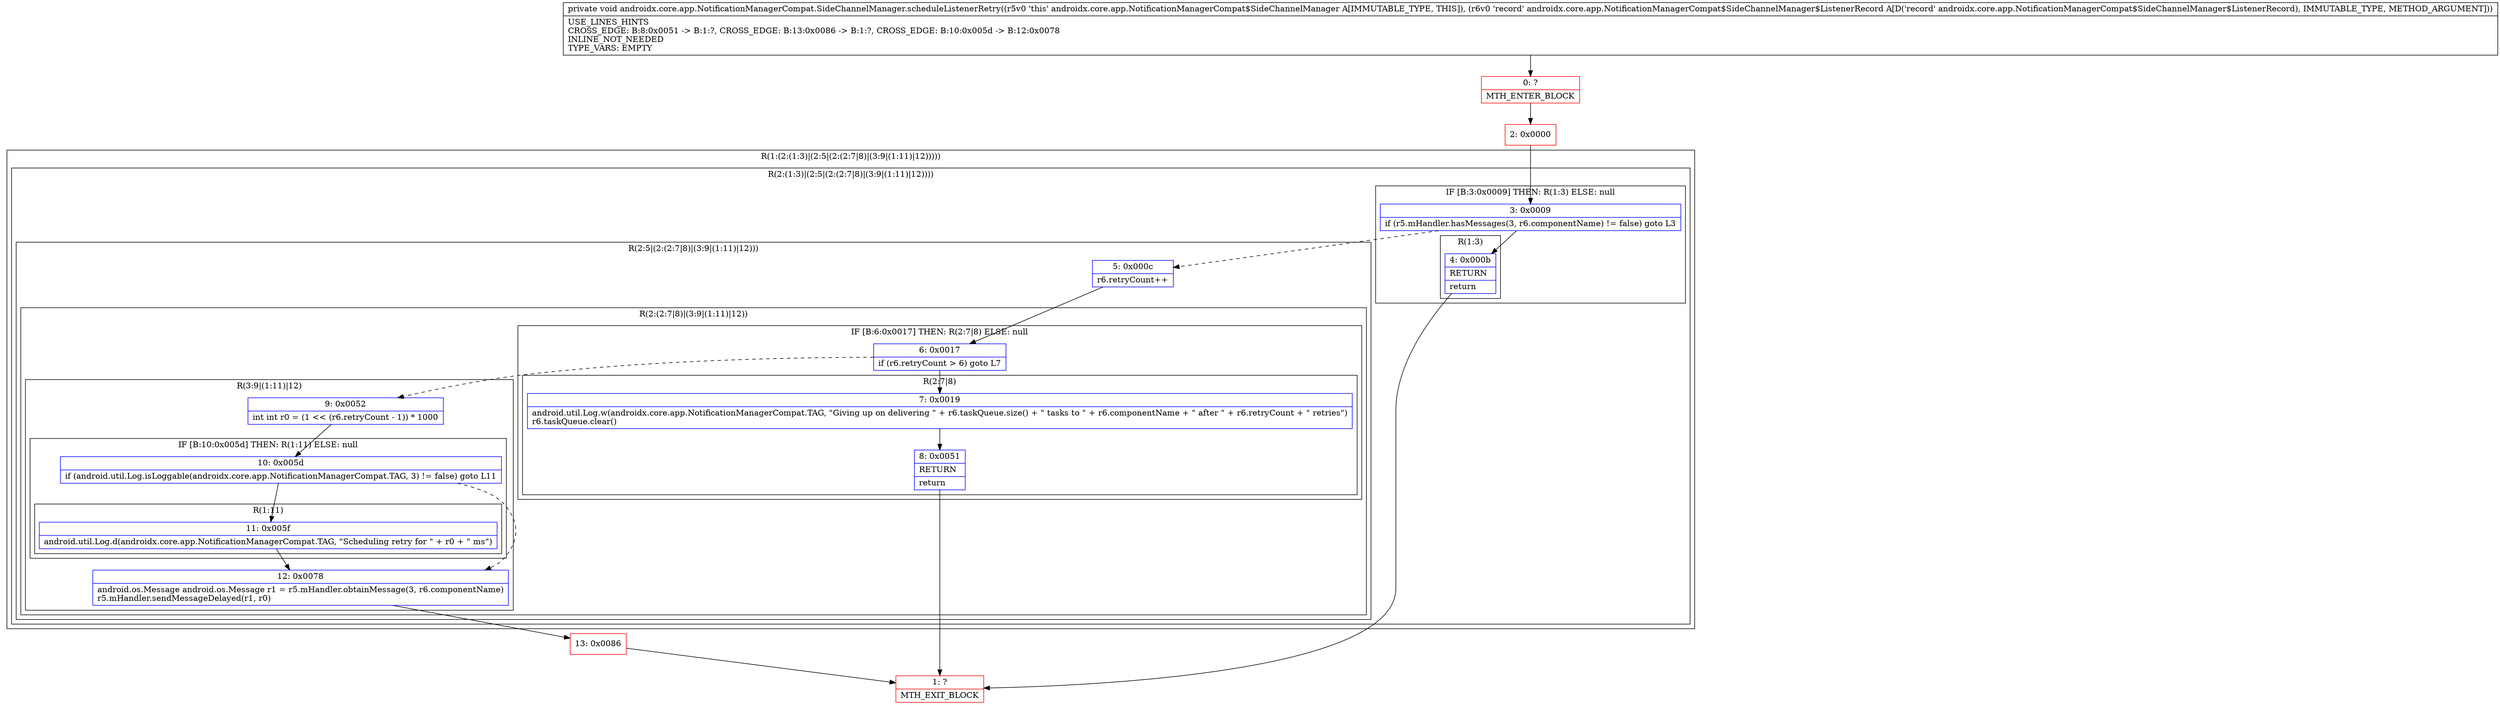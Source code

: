 digraph "CFG forandroidx.core.app.NotificationManagerCompat.SideChannelManager.scheduleListenerRetry(Landroidx\/core\/app\/NotificationManagerCompat$SideChannelManager$ListenerRecord;)V" {
subgraph cluster_Region_82281733 {
label = "R(1:(2:(1:3)|(2:5|(2:(2:7|8)|(3:9|(1:11)|12)))))";
node [shape=record,color=blue];
subgraph cluster_Region_2053671774 {
label = "R(2:(1:3)|(2:5|(2:(2:7|8)|(3:9|(1:11)|12))))";
node [shape=record,color=blue];
subgraph cluster_IfRegion_517578832 {
label = "IF [B:3:0x0009] THEN: R(1:3) ELSE: null";
node [shape=record,color=blue];
Node_3 [shape=record,label="{3\:\ 0x0009|if (r5.mHandler.hasMessages(3, r6.componentName) != false) goto L3\l}"];
subgraph cluster_Region_311671806 {
label = "R(1:3)";
node [shape=record,color=blue];
Node_4 [shape=record,label="{4\:\ 0x000b|RETURN\l|return\l}"];
}
}
subgraph cluster_Region_719641348 {
label = "R(2:5|(2:(2:7|8)|(3:9|(1:11)|12)))";
node [shape=record,color=blue];
Node_5 [shape=record,label="{5\:\ 0x000c|r6.retryCount++\l}"];
subgraph cluster_Region_350783357 {
label = "R(2:(2:7|8)|(3:9|(1:11)|12))";
node [shape=record,color=blue];
subgraph cluster_IfRegion_1197502096 {
label = "IF [B:6:0x0017] THEN: R(2:7|8) ELSE: null";
node [shape=record,color=blue];
Node_6 [shape=record,label="{6\:\ 0x0017|if (r6.retryCount \> 6) goto L7\l}"];
subgraph cluster_Region_1218671049 {
label = "R(2:7|8)";
node [shape=record,color=blue];
Node_7 [shape=record,label="{7\:\ 0x0019|android.util.Log.w(androidx.core.app.NotificationManagerCompat.TAG, \"Giving up on delivering \" + r6.taskQueue.size() + \" tasks to \" + r6.componentName + \" after \" + r6.retryCount + \" retries\")\lr6.taskQueue.clear()\l}"];
Node_8 [shape=record,label="{8\:\ 0x0051|RETURN\l|return\l}"];
}
}
subgraph cluster_Region_1368286548 {
label = "R(3:9|(1:11)|12)";
node [shape=record,color=blue];
Node_9 [shape=record,label="{9\:\ 0x0052|int int r0 = (1 \<\< (r6.retryCount \- 1)) * 1000\l}"];
subgraph cluster_IfRegion_1142144802 {
label = "IF [B:10:0x005d] THEN: R(1:11) ELSE: null";
node [shape=record,color=blue];
Node_10 [shape=record,label="{10\:\ 0x005d|if (android.util.Log.isLoggable(androidx.core.app.NotificationManagerCompat.TAG, 3) != false) goto L11\l}"];
subgraph cluster_Region_1686421391 {
label = "R(1:11)";
node [shape=record,color=blue];
Node_11 [shape=record,label="{11\:\ 0x005f|android.util.Log.d(androidx.core.app.NotificationManagerCompat.TAG, \"Scheduling retry for \" + r0 + \" ms\")\l}"];
}
}
Node_12 [shape=record,label="{12\:\ 0x0078|android.os.Message android.os.Message r1 = r5.mHandler.obtainMessage(3, r6.componentName)\lr5.mHandler.sendMessageDelayed(r1, r0)\l}"];
}
}
}
}
}
Node_0 [shape=record,color=red,label="{0\:\ ?|MTH_ENTER_BLOCK\l}"];
Node_2 [shape=record,color=red,label="{2\:\ 0x0000}"];
Node_1 [shape=record,color=red,label="{1\:\ ?|MTH_EXIT_BLOCK\l}"];
Node_13 [shape=record,color=red,label="{13\:\ 0x0086}"];
MethodNode[shape=record,label="{private void androidx.core.app.NotificationManagerCompat.SideChannelManager.scheduleListenerRetry((r5v0 'this' androidx.core.app.NotificationManagerCompat$SideChannelManager A[IMMUTABLE_TYPE, THIS]), (r6v0 'record' androidx.core.app.NotificationManagerCompat$SideChannelManager$ListenerRecord A[D('record' androidx.core.app.NotificationManagerCompat$SideChannelManager$ListenerRecord), IMMUTABLE_TYPE, METHOD_ARGUMENT]))  | USE_LINES_HINTS\lCROSS_EDGE: B:8:0x0051 \-\> B:1:?, CROSS_EDGE: B:13:0x0086 \-\> B:1:?, CROSS_EDGE: B:10:0x005d \-\> B:12:0x0078\lINLINE_NOT_NEEDED\lTYPE_VARS: EMPTY\l}"];
MethodNode -> Node_0;Node_3 -> Node_4;
Node_3 -> Node_5[style=dashed];
Node_4 -> Node_1;
Node_5 -> Node_6;
Node_6 -> Node_7;
Node_6 -> Node_9[style=dashed];
Node_7 -> Node_8;
Node_8 -> Node_1;
Node_9 -> Node_10;
Node_10 -> Node_11;
Node_10 -> Node_12[style=dashed];
Node_11 -> Node_12;
Node_12 -> Node_13;
Node_0 -> Node_2;
Node_2 -> Node_3;
Node_13 -> Node_1;
}

